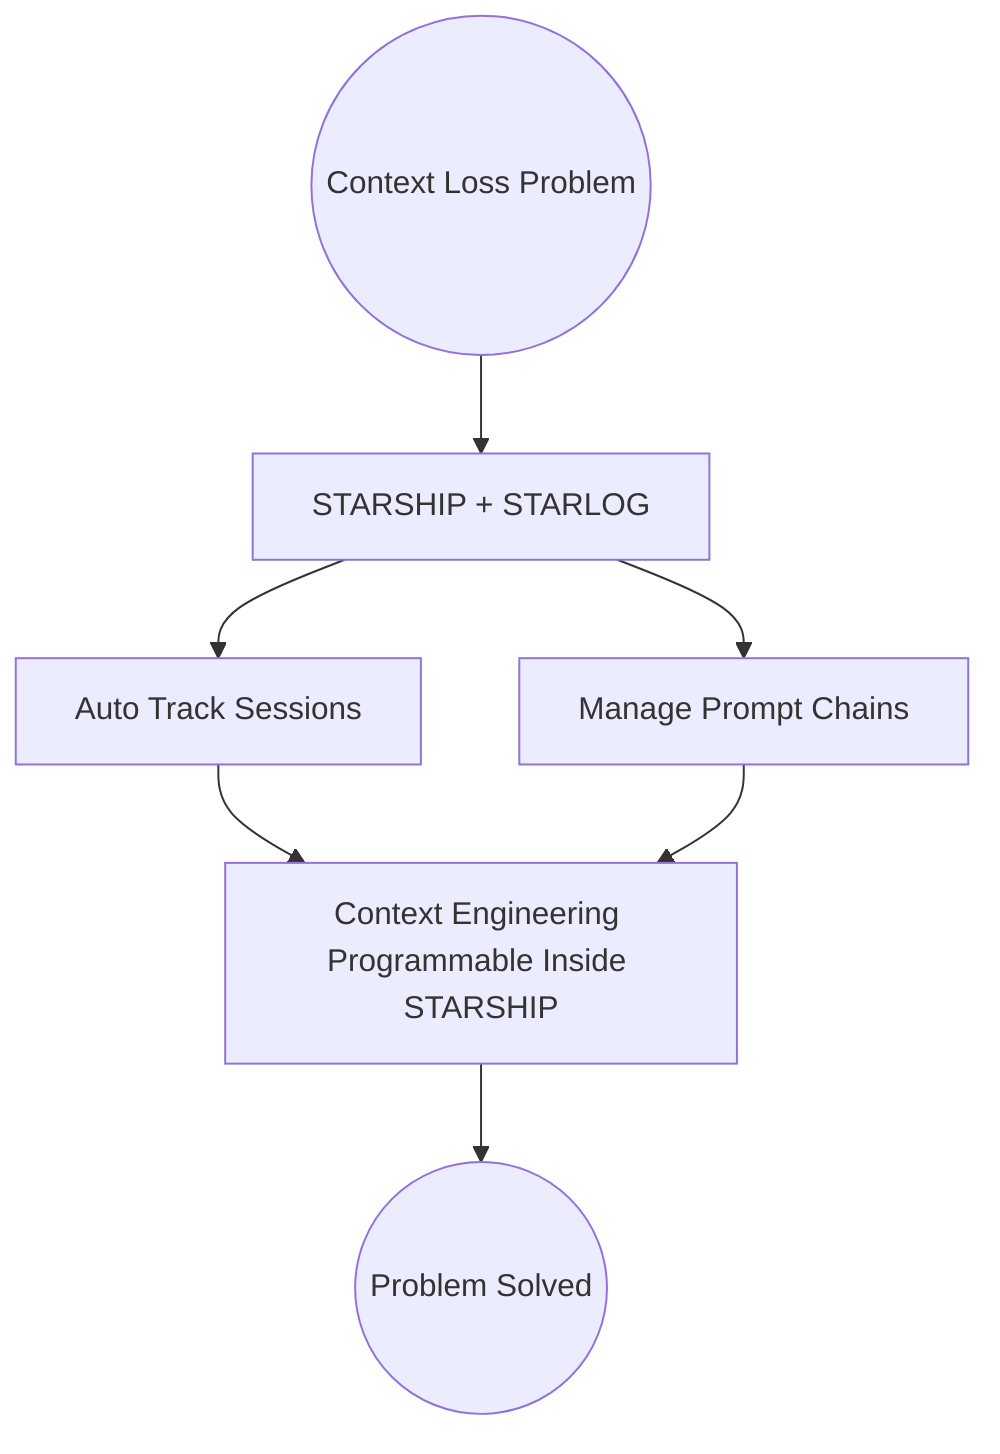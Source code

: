flowchart TD
    n2 --> B[STARSHIP + STARLOG]
    B --> C[Auto Track Sessions]
    B --> D[Manage Prompt Chains]
    C --> E[Context Engineering Programmable Inside STARSHIP]
    D --> E
    E --> n1
    n1@{ shape: "circle", label: "Problem Solved" }
    n2@{ shape: "circle", label: "Context Loss Problem" }